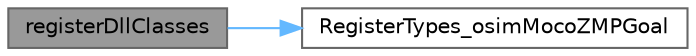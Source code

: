 digraph "registerDllClasses"
{
 // LATEX_PDF_SIZE
  bgcolor="transparent";
  edge [fontname=Helvetica,fontsize=10,labelfontname=Helvetica,labelfontsize=10];
  node [fontname=Helvetica,fontsize=10,shape=box,height=0.2,width=0.4];
  rankdir="LR";
  Node1 [id="Node000001",label="registerDllClasses",height=0.2,width=0.4,color="gray40", fillcolor="grey60", style="filled", fontcolor="black",tooltip=" "];
  Node1 -> Node2 [id="edge1_Node000001_Node000002",color="steelblue1",style="solid",tooltip=" "];
  Node2 [id="Node000002",label="RegisterTypes_osimMocoZMPGoal",height=0.2,width=0.4,color="grey40", fillcolor="white", style="filled",URL="$compat_2_moco_z_m_p_goal_2_register_types__osim_moco_z_m_p_goal_8cpp.html#a37b7ec83623890d6ff9d04b95748a231",tooltip=" "];
}
